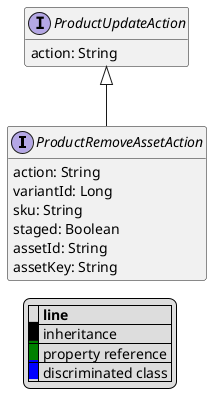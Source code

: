 @startuml

hide empty fields
hide empty methods
legend
|= |= line |
|<back:black>   </back>| inheritance |
|<back:green>   </back>| property reference |
|<back:blue>   </back>| discriminated class |
endlegend
interface ProductRemoveAssetAction [[ProductRemoveAssetAction.svg]] extends ProductUpdateAction {
    action: String
    variantId: Long
    sku: String
    staged: Boolean
    assetId: String
    assetKey: String
}
interface ProductUpdateAction [[ProductUpdateAction.svg]]  {
    action: String
}





@enduml
